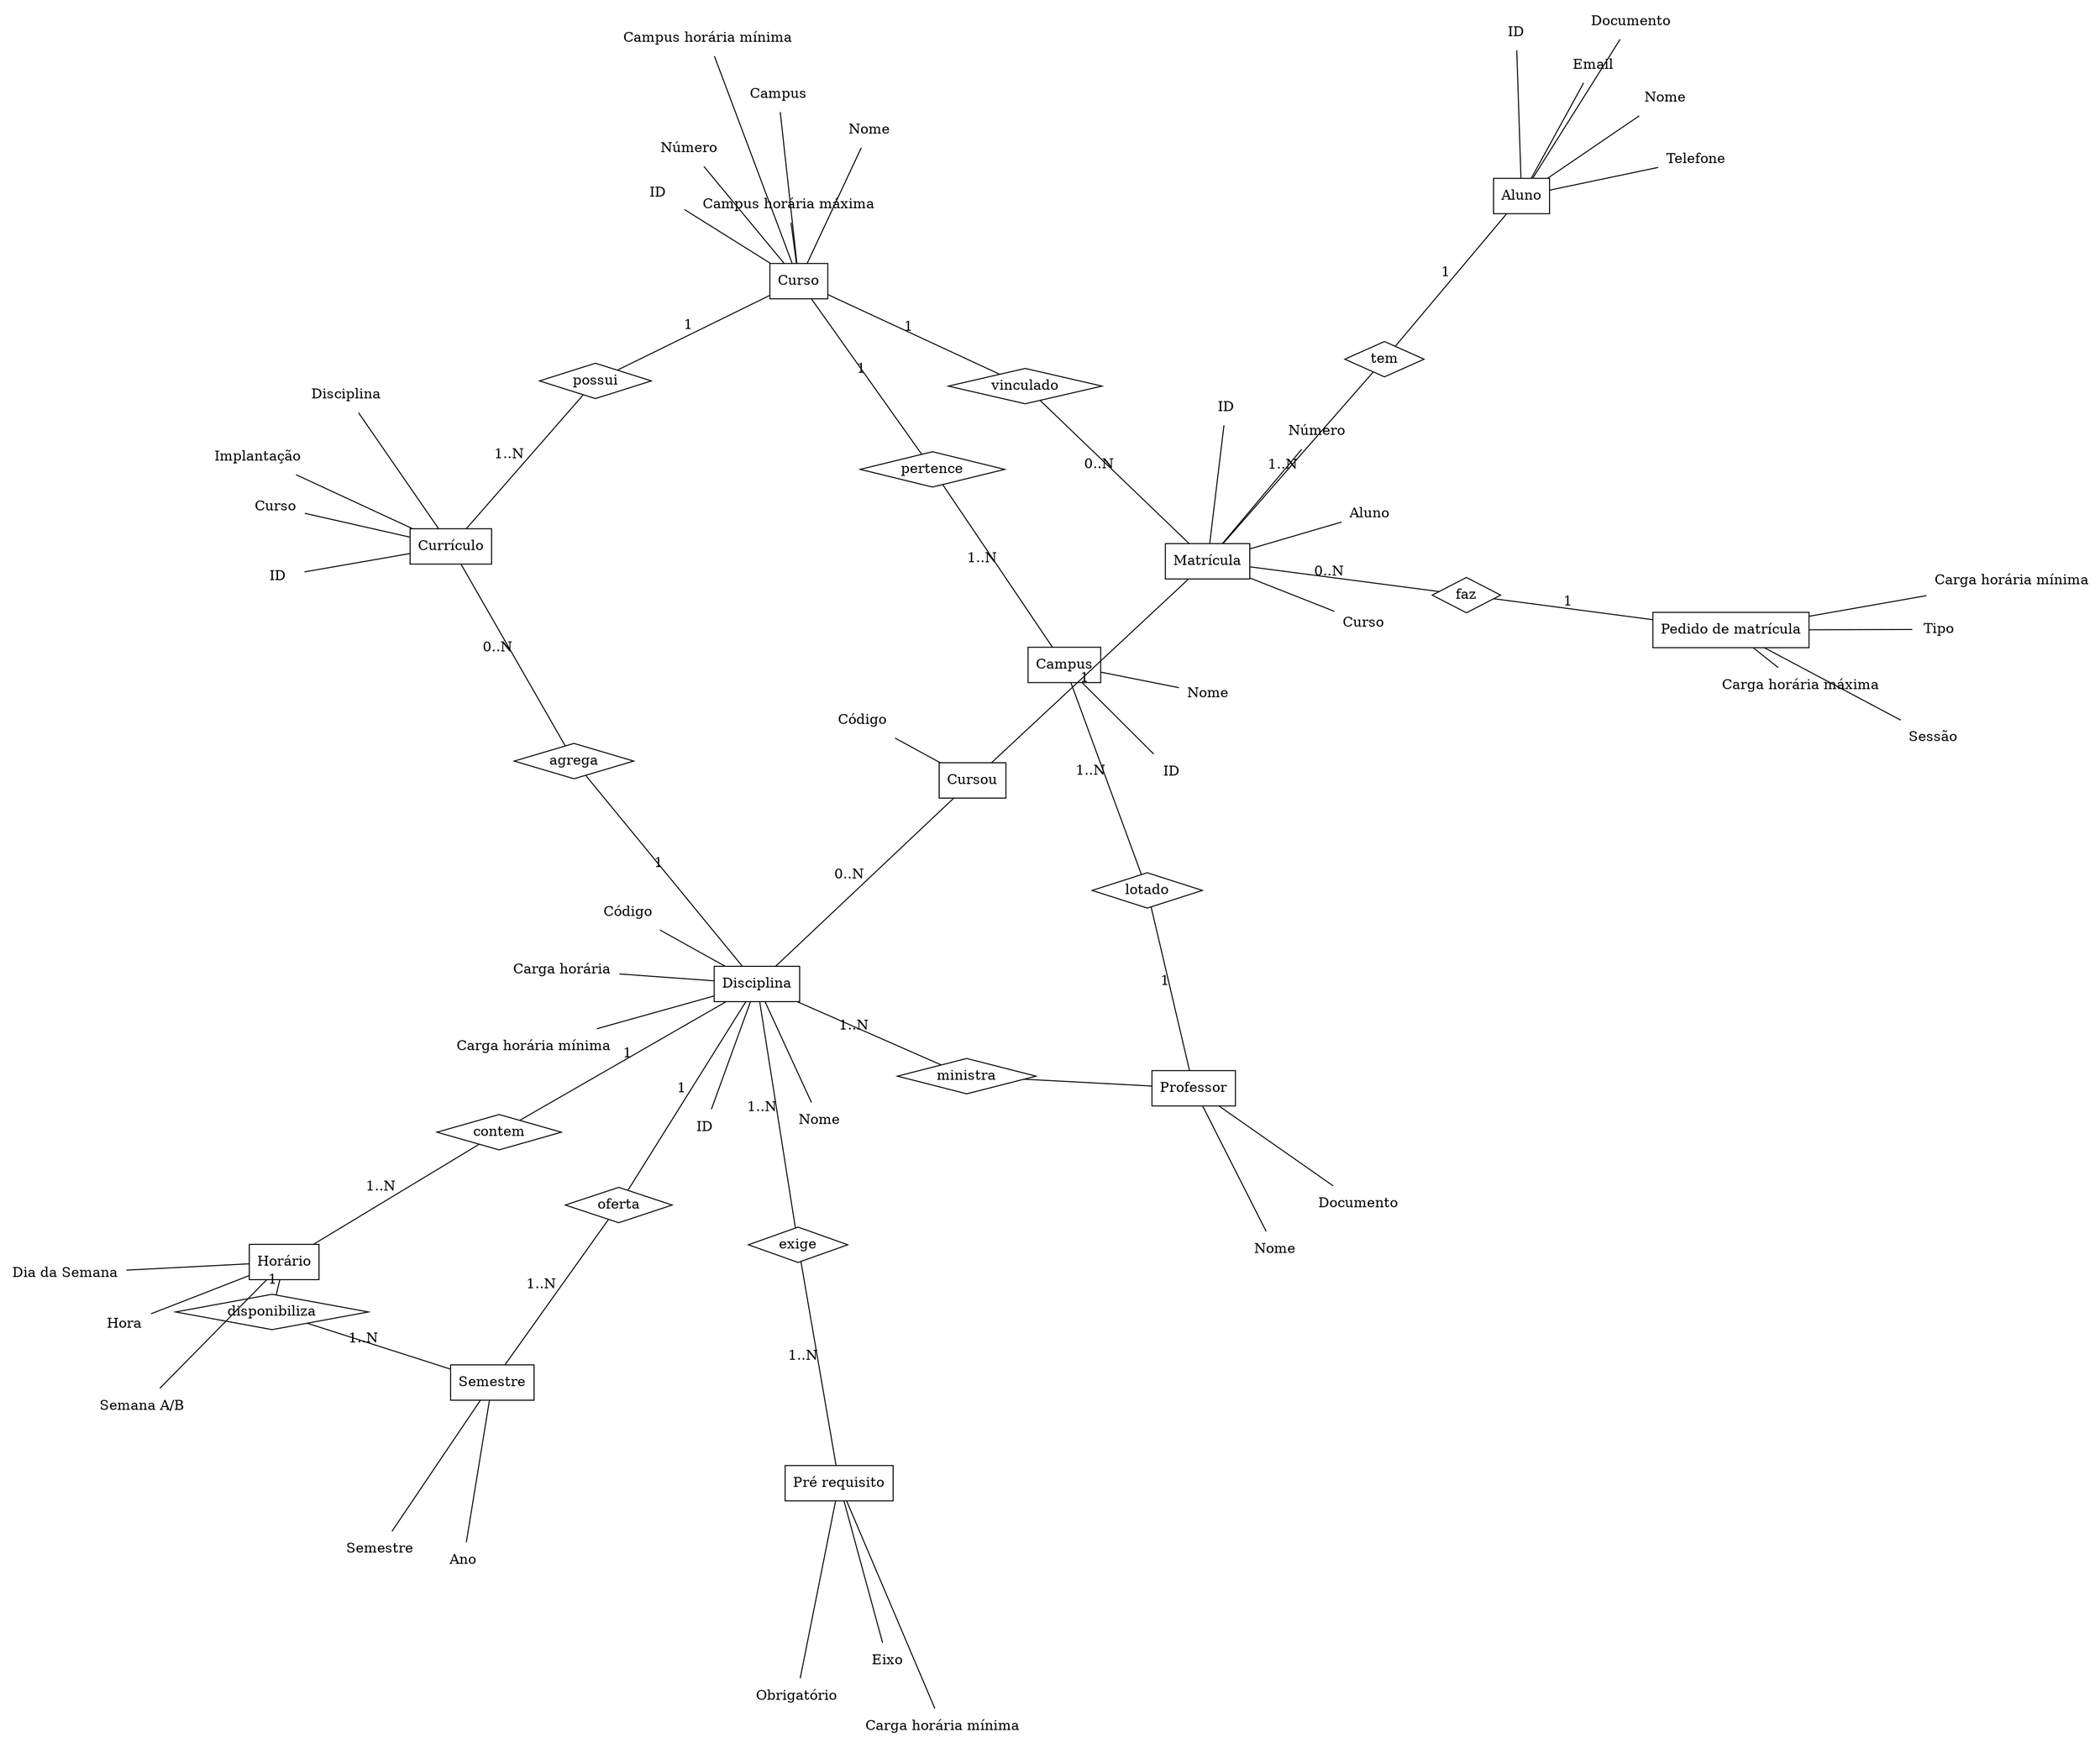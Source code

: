 graph diagramaER {
  //layout = neato
  layout = fdp // Melhor esse
  //layout = twopi
  //layout = circo // Não usar esse!!!
  //layout = dot

  // Entidades

  Aluno [shape=record]
  Matrícula [shape=record]
  PedidoMatrícula [shape=record, label="Pedido de matrícula"]
  Horário [shape=record]
  Semestre [shape=record]
  Disciplina [shape=record]
  Curso  [shape=record]
  Currículo [shape=record]
  Professor [shape=record]
  PréRequisito [shape=record, label="Pré requisito"]
  Campus [shape=record]

  Cursou  [shape=record]// Relacionamento que virou Entidade devido a cardinalidade n..n Matrícula-Disciplina.

  // Atributos

   // Cursou
  CódigoCursou [shape=plaintext, label="Código"]

   // Aluno
  IDAluno [shape=plaintext, label="ID"]
  NomeALuno [shape=plaintext, label="Nome"]
  DocumentoAluno [shape=plaintext, label="Documento"]
  Telefone [shape=plaintext]
  Email [shape=plaintext]

   // Matrícula
  IDMatrícula [shape=plaintext, label="ID"]
  NúmeroMatrícula [shape=plaintext, label="Número"]
  AlunoMatrícula [shape=plaintext, label="Aluno"]
  CursoMatrícula [shape=plaintext, label="Curso"]

   // Pedido De Matrícula
  Sessão [shape=plaintext]
  CHmínima [shape=plaintext, label="Carga horária mínima"]
  Tipo [shape=plaintext]
  CHmáxima [shape=plaintext, label="Carga horária máxima"]

   // Horário
  Hora [shape=plaintext]
  DiaDaSemana [shape=plaintext, label="Dia da Semana"]
  SemanaAB [shape=plaintext, label="Semana A/B"]

   // Semestre
  Ano [shape=plaintext]
  SemestreAt [shape=plaintext, label="Semestre"]

   // Disciplina
  IDDisciplina [shape=plaintext, label="ID"]
  Código [shape=plaintext]
  NomeDisciplina [shape=plaintext, label="Nome"]
  CHDisciplina [shape=plaintext, label="Carga horária"]
  CHMinDisciplina [shape=plaintext, label="Carga horária mínima"]

   // Curso
  IDCurso [shape=plaintext, label="ID"]
  NúmeroCurso [shape=plaintext, label="Número"]
  CHMinCurso [shape=plaintext, label="Campus horária mínima"]
  CHMaxCurso [shape=plaintext, label="Campus horária máxima"]
  NomeCurso [shape=plaintext, label="Nome"]
  CampusCurso [shape=plaintext, label="Campus"]

   // Currículo
  IDCurrículo [shape=plaintext, label="ID"]
  CursoCurrículo [shape=plaintext, label="Curso"]
  Implantação [shape=plaintext]
  DisciplinaCurrículo [shape=plaintext, label="Disciplina"]

   // Professor
  DocumentoPro [shape=plaintext, label="Documento"]
  NomePro [shape=plaintext, label="Nome"]

   // Pré Requisito
  Obrigatório [shape=plaintext]
  Eixo [shape=plaintext]
  CHmínimaPre [shape=plaintext, label="Carga horária mínima"]

   // Campus
  IDCampus [shape=plaintext, label="ID"]
  NomeCampus [shape=plaintext, label="Nome"]
  

  // Relacionamentos

  tem [shape=diamond]
  faz [shape=diamond]
  disponibiliza [shape=diamond]
  contem [shape=diamond]
  exige [shape=diamond]
  ministra [shape=diamond]
  agrega [shape=diamond]
  vinculado [shape=diamond]
  possui [shape=diamond]
  lotado [shape=diamond]
  oferta [shape=diamond]
  pertence [shape=diamond]


  // Ligações com atributos

   // Cursou e atributos
  Cursou -- CódigoCursou

   // Aluno e atributos
  Aluno -- IDAluno
  Aluno -- NomeALuno
  Aluno -- DocumentoAluno
  Aluno -- Telefone
  Aluno -- Email

   // Matrícula e atributos
  Matrícula -- IDMatrícula
  Matrícula -- NúmeroMatrícula
  Matrícula -- AlunoMatrícula
  Matrícula -- CursoMatrícula


   // Pedido De Matrícula e atributos
  PedidoMatrícula -- Sessão
  PedidoMatrícula -- CHmínima
  PedidoMatrícula -- Tipo
  PedidoMatrícula -- CHmáxima

   // Horário e atributos
  Horário -- Hora
  Horário -- DiaDaSemana
  Horário -- SemanaAB

   // Semestre e atributos
  Semestre -- Ano
  Semestre -- SemestreAt

   // Disciplina e atributos
  Disciplina -- IDDisciplina
  Disciplina -- Código
  Disciplina -- NomeDisciplina
  Disciplina -- CHDisciplina
  Disciplina -- CHMinDisciplina

   // Curso e atributos
  Curso -- IDCurso
  Curso -- NúmeroCurso
  Curso -- CHMinCurso
  Curso -- CHMaxCurso
  Curso -- NomeCurso
  Curso -- CampusCurso

   // Currículo e atributos
  Currículo -- IDCurrículo
  Currículo -- CursoCurrículo
  Currículo -- Implantação
  Currículo -- DisciplinaCurrículo

   // Professor
  Professor -- DocumentoPro
  Professor -- NomePro

   // Pré Requisito
  PréRequisito -- Obrigatório
  PréRequisito -- Eixo
  PréRequisito -- CHmínimaPre

   // Campus
  Campus -- IDCampus
  Campus -- NomeCampus
 

  // Ligações com relacionamentos

  Aluno -- tem [label="1"]

  Matrícula -- tem [label="1..N"]
  Matrícula -- Cursou [label="1"]
  Matrícula -- vinculado [label="0..N"]
  Matrícula -- faz [label="0..N"]

  PedidoMatrícula -- faz [label="1"]

  Horário -- disponibiliza [label="1"]
  Horário -- contem [label="1..N"]

  Semestre -- oferta [label="1..N"]
  Semestre -- disponibiliza [label="1..N"]

  Disciplina -- contem [label="1"]
  Disciplina -- Cursou [label="0..N"]
  Disciplina -- agrega [label="1"]
  Disciplina -- ministra [label="1..N"]
  Disciplina -- exige [label="1..N"]
  Disciplina -- oferta [label="1"]

  Curso -- possui [label="1"]
  Curso -- vinculado [label="1"]
  Curso -- pertence [label="1"]

  Currículo -- possui [label="1..N"]
  Currículo -- agrega [label="0..N"]

  Professor -- lotado [label="1"]
  Professor -- ministra

  PréRequisito -- exige [label="1..N"]

  Campus -- lotado [label="1..N"]
  Campus -- pertence [label="1..N"]
}
